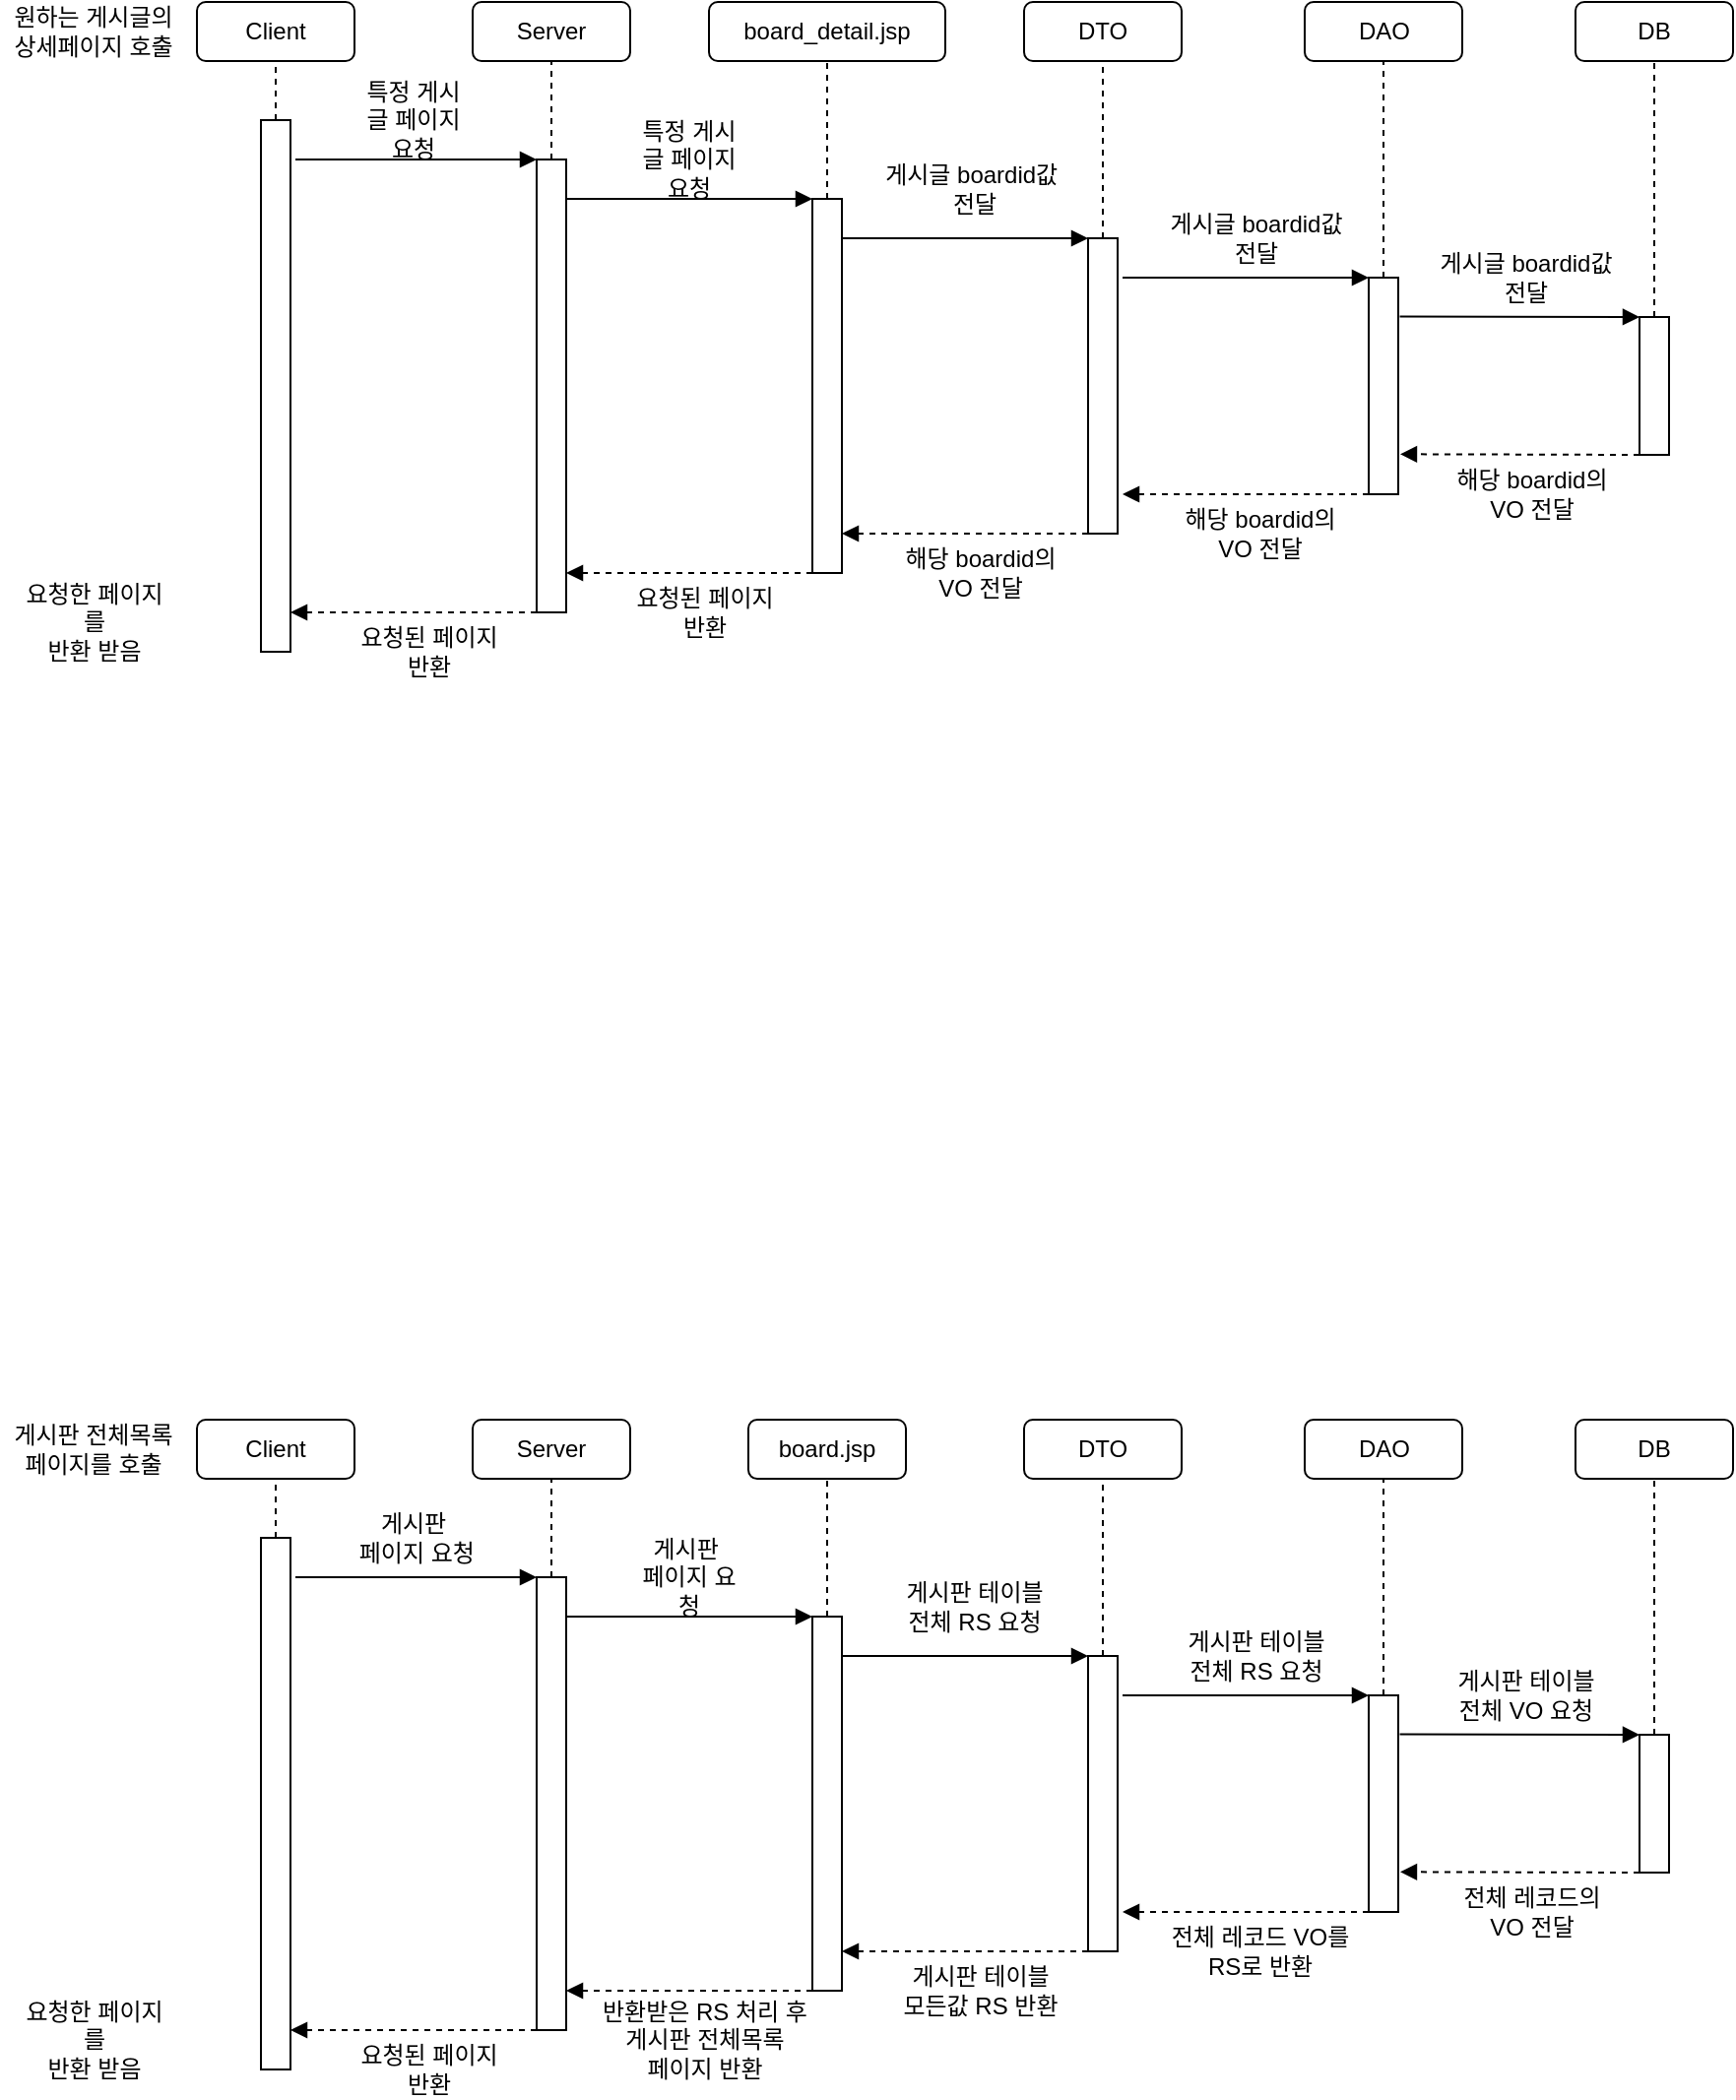 <mxfile version="14.9.5" type="device"><diagram id="O8ZcalNJc8_CALiPej0x" name="Page-1"><mxGraphModel dx="1186" dy="691" grid="1" gridSize="10" guides="1" tooltips="1" connect="1" arrows="1" fold="1" page="1" pageScale="1" pageWidth="850" pageHeight="1100" math="0" shadow="0"><root><mxCell id="0"/><mxCell id="1" parent="0"/><mxCell id="vBU1rJEqNmeP8OjI9hN9-1" value="Client" style="rounded=1;whiteSpace=wrap;html=1;" parent="1" vertex="1"><mxGeometry x="140" y="50" width="80" height="30" as="geometry"/></mxCell><mxCell id="vBU1rJEqNmeP8OjI9hN9-2" value="Server" style="rounded=1;whiteSpace=wrap;html=1;" parent="1" vertex="1"><mxGeometry x="280" y="50" width="80" height="30" as="geometry"/></mxCell><mxCell id="vBU1rJEqNmeP8OjI9hN9-3" value="board_detail.jsp" style="rounded=1;whiteSpace=wrap;html=1;" parent="1" vertex="1"><mxGeometry x="400" y="50" width="120" height="30" as="geometry"/></mxCell><mxCell id="vBU1rJEqNmeP8OjI9hN9-4" value="DTO" style="rounded=1;whiteSpace=wrap;html=1;" parent="1" vertex="1"><mxGeometry x="560" y="50" width="80" height="30" as="geometry"/></mxCell><mxCell id="vBU1rJEqNmeP8OjI9hN9-6" value="DAO" style="rounded=1;whiteSpace=wrap;html=1;" parent="1" vertex="1"><mxGeometry x="702.5" y="50" width="80" height="30" as="geometry"/></mxCell><mxCell id="vBU1rJEqNmeP8OjI9hN9-7" value="원하는 게시글의&lt;br&gt;상세페이지 호출" style="text;html=1;strokeColor=none;fillColor=none;align=center;verticalAlign=middle;whiteSpace=wrap;rounded=0;" parent="1" vertex="1"><mxGeometry x="40" y="50" width="95" height="30" as="geometry"/></mxCell><mxCell id="vBU1rJEqNmeP8OjI9hN9-8" value="" style="rounded=0;whiteSpace=wrap;html=1;" parent="1" vertex="1"><mxGeometry x="172.5" y="110" width="15" height="270" as="geometry"/></mxCell><mxCell id="vBU1rJEqNmeP8OjI9hN9-11" value="" style="endArrow=none;dashed=1;html=1;entryX=0.5;entryY=1;entryDx=0;entryDy=0;exitX=0.5;exitY=0;exitDx=0;exitDy=0;" parent="1" source="vBU1rJEqNmeP8OjI9hN9-8" target="vBU1rJEqNmeP8OjI9hN9-1" edge="1"><mxGeometry width="50" height="50" relative="1" as="geometry"><mxPoint x="170" y="120" as="sourcePoint"/><mxPoint x="220" y="70" as="targetPoint"/></mxGeometry></mxCell><mxCell id="vBU1rJEqNmeP8OjI9hN9-12" value="" style="rounded=0;whiteSpace=wrap;html=1;" parent="1" vertex="1"><mxGeometry x="312.5" y="130" width="15" height="230" as="geometry"/></mxCell><mxCell id="vBU1rJEqNmeP8OjI9hN9-13" value="" style="endArrow=none;dashed=1;html=1;entryX=0.5;entryY=1;entryDx=0;entryDy=0;exitX=0.5;exitY=0;exitDx=0;exitDy=0;" parent="1" source="vBU1rJEqNmeP8OjI9hN9-12" edge="1"><mxGeometry width="50" height="50" relative="1" as="geometry"><mxPoint x="310" y="120" as="sourcePoint"/><mxPoint x="320" y="80" as="targetPoint"/></mxGeometry></mxCell><mxCell id="vBU1rJEqNmeP8OjI9hN9-14" value="" style="rounded=0;whiteSpace=wrap;html=1;" parent="1" vertex="1"><mxGeometry x="452.5" y="150" width="15" height="190" as="geometry"/></mxCell><mxCell id="vBU1rJEqNmeP8OjI9hN9-15" value="" style="endArrow=none;dashed=1;html=1;entryX=0.5;entryY=1;entryDx=0;entryDy=0;exitX=0.5;exitY=0;exitDx=0;exitDy=0;" parent="1" source="vBU1rJEqNmeP8OjI9hN9-14" edge="1"><mxGeometry width="50" height="50" relative="1" as="geometry"><mxPoint x="450" y="120" as="sourcePoint"/><mxPoint x="460" y="80" as="targetPoint"/></mxGeometry></mxCell><mxCell id="vBU1rJEqNmeP8OjI9hN9-16" value="" style="rounded=0;whiteSpace=wrap;html=1;" parent="1" vertex="1"><mxGeometry x="592.5" y="170" width="15" height="150" as="geometry"/></mxCell><mxCell id="vBU1rJEqNmeP8OjI9hN9-17" value="" style="endArrow=none;dashed=1;html=1;entryX=0.5;entryY=1;entryDx=0;entryDy=0;exitX=0.5;exitY=0;exitDx=0;exitDy=0;" parent="1" source="vBU1rJEqNmeP8OjI9hN9-16" edge="1"><mxGeometry width="50" height="50" relative="1" as="geometry"><mxPoint x="590" y="120" as="sourcePoint"/><mxPoint x="600" y="80" as="targetPoint"/></mxGeometry></mxCell><mxCell id="vBU1rJEqNmeP8OjI9hN9-20" value="" style="rounded=0;whiteSpace=wrap;html=1;" parent="1" vertex="1"><mxGeometry x="735" y="190" width="15" height="110" as="geometry"/></mxCell><mxCell id="vBU1rJEqNmeP8OjI9hN9-21" value="" style="endArrow=none;dashed=1;html=1;entryX=0.5;entryY=1;entryDx=0;entryDy=0;exitX=0.5;exitY=0;exitDx=0;exitDy=0;" parent="1" source="vBU1rJEqNmeP8OjI9hN9-20" edge="1"><mxGeometry width="50" height="50" relative="1" as="geometry"><mxPoint x="732.5" y="120" as="sourcePoint"/><mxPoint x="742.5" y="80" as="targetPoint"/></mxGeometry></mxCell><mxCell id="vBU1rJEqNmeP8OjI9hN9-22" value="" style="endArrow=block;html=1;endFill=1;entryX=0;entryY=0;entryDx=0;entryDy=0;" parent="1" target="vBU1rJEqNmeP8OjI9hN9-12" edge="1"><mxGeometry width="50" height="50" relative="1" as="geometry"><mxPoint x="190" y="130" as="sourcePoint"/><mxPoint x="310" y="130" as="targetPoint"/></mxGeometry></mxCell><mxCell id="vBU1rJEqNmeP8OjI9hN9-23" value="특정 게시글 페이지 요청" style="text;html=1;strokeColor=none;fillColor=none;align=center;verticalAlign=middle;whiteSpace=wrap;rounded=0;" parent="1" vertex="1"><mxGeometry x="220" y="100" width="60" height="20" as="geometry"/></mxCell><mxCell id="vBU1rJEqNmeP8OjI9hN9-24" value="" style="endArrow=block;html=1;endFill=1;entryX=0;entryY=0;entryDx=0;entryDy=0;" parent="1" target="vBU1rJEqNmeP8OjI9hN9-14" edge="1"><mxGeometry width="50" height="50" relative="1" as="geometry"><mxPoint x="327.5" y="150" as="sourcePoint"/><mxPoint x="450" y="150.0" as="targetPoint"/></mxGeometry></mxCell><mxCell id="vBU1rJEqNmeP8OjI9hN9-25" value="특정 게시글 페이지 요청" style="text;html=1;strokeColor=none;fillColor=none;align=center;verticalAlign=middle;whiteSpace=wrap;rounded=0;" parent="1" vertex="1"><mxGeometry x="360" y="120" width="60" height="20" as="geometry"/></mxCell><mxCell id="vBU1rJEqNmeP8OjI9hN9-28" value="게시글 boardid값&amp;nbsp;&lt;br&gt;전달" style="text;html=1;strokeColor=none;fillColor=none;align=center;verticalAlign=middle;whiteSpace=wrap;rounded=0;" parent="1" vertex="1"><mxGeometry x="480" y="130" width="110" height="30" as="geometry"/></mxCell><mxCell id="vBU1rJEqNmeP8OjI9hN9-29" value="" style="endArrow=block;html=1;endFill=1;entryX=0;entryY=0;entryDx=0;entryDy=0;" parent="1" edge="1"><mxGeometry width="50" height="50" relative="1" as="geometry"><mxPoint x="467.5" y="170" as="sourcePoint"/><mxPoint x="592.5" y="170.0" as="targetPoint"/></mxGeometry></mxCell><mxCell id="vBU1rJEqNmeP8OjI9hN9-31" value="게시글 boardid값 &lt;br&gt;전달" style="text;html=1;strokeColor=none;fillColor=none;align=center;verticalAlign=middle;whiteSpace=wrap;rounded=0;" parent="1" vertex="1"><mxGeometry x="622.5" y="160" width="110" height="20" as="geometry"/></mxCell><mxCell id="vBU1rJEqNmeP8OjI9hN9-32" value="" style="endArrow=block;html=1;endFill=1;entryX=0;entryY=0;entryDx=0;entryDy=0;" parent="1" edge="1"><mxGeometry width="50" height="50" relative="1" as="geometry"><mxPoint x="610" y="190" as="sourcePoint"/><mxPoint x="735" y="190.0" as="targetPoint"/></mxGeometry></mxCell><mxCell id="vBU1rJEqNmeP8OjI9hN9-46" value="요청한 페이지를&lt;br&gt;반환 받음" style="text;html=1;strokeColor=none;fillColor=none;align=center;verticalAlign=middle;whiteSpace=wrap;rounded=0;" parent="1" vertex="1"><mxGeometry x="47.5" y="350" width="80" height="30" as="geometry"/></mxCell><mxCell id="vBU1rJEqNmeP8OjI9hN9-47" value="DB" style="rounded=1;whiteSpace=wrap;html=1;" parent="1" vertex="1"><mxGeometry x="840" y="50" width="80" height="30" as="geometry"/></mxCell><mxCell id="vBU1rJEqNmeP8OjI9hN9-48" value="" style="rounded=0;whiteSpace=wrap;html=1;" parent="1" vertex="1"><mxGeometry x="872.5" y="210" width="15" height="70" as="geometry"/></mxCell><mxCell id="vBU1rJEqNmeP8OjI9hN9-49" value="" style="endArrow=none;dashed=1;html=1;entryX=0.5;entryY=1;entryDx=0;entryDy=0;exitX=0.5;exitY=0;exitDx=0;exitDy=0;" parent="1" source="vBU1rJEqNmeP8OjI9hN9-48" edge="1"><mxGeometry width="50" height="50" relative="1" as="geometry"><mxPoint x="870" y="120" as="sourcePoint"/><mxPoint x="880" y="80" as="targetPoint"/></mxGeometry></mxCell><mxCell id="vBU1rJEqNmeP8OjI9hN9-50" value="게시글 boardid값 &lt;br&gt;전달" style="text;html=1;strokeColor=none;fillColor=none;align=center;verticalAlign=middle;whiteSpace=wrap;rounded=0;" parent="1" vertex="1"><mxGeometry x="760" y="180" width="110" height="20" as="geometry"/></mxCell><mxCell id="vBU1rJEqNmeP8OjI9hN9-52" value="" style="endArrow=block;html=1;endFill=1;entryX=0;entryY=0;entryDx=0;entryDy=0;exitX=1.053;exitY=0.18;exitDx=0;exitDy=0;exitPerimeter=0;" parent="1" source="vBU1rJEqNmeP8OjI9hN9-20" target="vBU1rJEqNmeP8OjI9hN9-48" edge="1"><mxGeometry width="50" height="50" relative="1" as="geometry"><mxPoint x="770" y="210" as="sourcePoint"/><mxPoint x="825" y="244.92" as="targetPoint"/></mxGeometry></mxCell><mxCell id="vBU1rJEqNmeP8OjI9hN9-53" value="" style="endArrow=block;html=1;endFill=1;exitX=0;exitY=1;exitDx=0;exitDy=0;entryX=1.065;entryY=0.815;entryDx=0;entryDy=0;entryPerimeter=0;dashed=1;" parent="1" source="vBU1rJEqNmeP8OjI9hN9-48" target="vBU1rJEqNmeP8OjI9hN9-20" edge="1"><mxGeometry width="50" height="50" relative="1" as="geometry"><mxPoint x="760.795" y="219.8" as="sourcePoint"/><mxPoint x="760" y="280" as="targetPoint"/></mxGeometry></mxCell><mxCell id="vBU1rJEqNmeP8OjI9hN9-54" value="해당 boardid의&lt;br&gt;VO 전달" style="text;html=1;strokeColor=none;fillColor=none;align=center;verticalAlign=middle;whiteSpace=wrap;rounded=0;" parent="1" vertex="1"><mxGeometry x="762.5" y="290" width="110" height="20" as="geometry"/></mxCell><mxCell id="vBU1rJEqNmeP8OjI9hN9-55" value="" style="endArrow=block;html=1;endFill=1;exitX=0;exitY=1;exitDx=0;exitDy=0;dashed=1;" parent="1" edge="1"><mxGeometry width="50" height="50" relative="1" as="geometry"><mxPoint x="735" y="300" as="sourcePoint"/><mxPoint x="610" y="300" as="targetPoint"/></mxGeometry></mxCell><mxCell id="vBU1rJEqNmeP8OjI9hN9-56" value="해당 boardid의&lt;br&gt;VO 전달" style="text;html=1;strokeColor=none;fillColor=none;align=center;verticalAlign=middle;whiteSpace=wrap;rounded=0;" parent="1" vertex="1"><mxGeometry x="625" y="310" width="110" height="20" as="geometry"/></mxCell><mxCell id="vBU1rJEqNmeP8OjI9hN9-57" value="" style="endArrow=block;html=1;endFill=1;exitX=0;exitY=1;exitDx=0;exitDy=0;dashed=1;" parent="1" edge="1"><mxGeometry width="50" height="50" relative="1" as="geometry"><mxPoint x="592.5" y="320" as="sourcePoint"/><mxPoint x="467.5" y="320" as="targetPoint"/></mxGeometry></mxCell><mxCell id="vBU1rJEqNmeP8OjI9hN9-58" value="해당 boardid의&lt;br&gt;VO 전달" style="text;html=1;strokeColor=none;fillColor=none;align=center;verticalAlign=middle;whiteSpace=wrap;rounded=0;" parent="1" vertex="1"><mxGeometry x="482.5" y="330" width="110" height="20" as="geometry"/></mxCell><mxCell id="vBU1rJEqNmeP8OjI9hN9-59" value="" style="endArrow=block;html=1;endFill=1;exitX=0;exitY=1;exitDx=0;exitDy=0;dashed=1;" parent="1" edge="1"><mxGeometry width="50" height="50" relative="1" as="geometry"><mxPoint x="452.5" y="340" as="sourcePoint"/><mxPoint x="327.5" y="340" as="targetPoint"/></mxGeometry></mxCell><mxCell id="vBU1rJEqNmeP8OjI9hN9-61" value="" style="endArrow=block;html=1;endFill=1;exitX=0;exitY=1;exitDx=0;exitDy=0;dashed=1;" parent="1" edge="1"><mxGeometry width="50" height="50" relative="1" as="geometry"><mxPoint x="312.5" y="360" as="sourcePoint"/><mxPoint x="187.5" y="360" as="targetPoint"/></mxGeometry></mxCell><mxCell id="vBU1rJEqNmeP8OjI9hN9-62" value="요청된 페이지&lt;br&gt;반환" style="text;html=1;strokeColor=none;fillColor=none;align=center;verticalAlign=middle;whiteSpace=wrap;rounded=0;" parent="1" vertex="1"><mxGeometry x="202.5" y="370" width="110" height="20" as="geometry"/></mxCell><mxCell id="vBU1rJEqNmeP8OjI9hN9-63" value="요청된 페이지&lt;br&gt;반환" style="text;html=1;strokeColor=none;fillColor=none;align=center;verticalAlign=middle;whiteSpace=wrap;rounded=0;" parent="1" vertex="1"><mxGeometry x="342.5" y="350" width="110" height="20" as="geometry"/></mxCell><mxCell id="vBU1rJEqNmeP8OjI9hN9-86" value="Client" style="rounded=1;whiteSpace=wrap;html=1;" parent="1" vertex="1"><mxGeometry x="140" y="770" width="80" height="30" as="geometry"/></mxCell><mxCell id="vBU1rJEqNmeP8OjI9hN9-87" value="Server" style="rounded=1;whiteSpace=wrap;html=1;" parent="1" vertex="1"><mxGeometry x="280" y="770" width="80" height="30" as="geometry"/></mxCell><mxCell id="vBU1rJEqNmeP8OjI9hN9-88" value="board.jsp" style="rounded=1;whiteSpace=wrap;html=1;" parent="1" vertex="1"><mxGeometry x="420" y="770" width="80" height="30" as="geometry"/></mxCell><mxCell id="vBU1rJEqNmeP8OjI9hN9-89" value="DTO" style="rounded=1;whiteSpace=wrap;html=1;" parent="1" vertex="1"><mxGeometry x="560" y="770" width="80" height="30" as="geometry"/></mxCell><mxCell id="vBU1rJEqNmeP8OjI9hN9-90" value="DAO" style="rounded=1;whiteSpace=wrap;html=1;" parent="1" vertex="1"><mxGeometry x="702.5" y="770" width="80" height="30" as="geometry"/></mxCell><mxCell id="vBU1rJEqNmeP8OjI9hN9-91" value="게시판 전체목록&lt;br&gt;페이지를 호출" style="text;html=1;strokeColor=none;fillColor=none;align=center;verticalAlign=middle;whiteSpace=wrap;rounded=0;" parent="1" vertex="1"><mxGeometry x="40" y="770" width="95" height="30" as="geometry"/></mxCell><mxCell id="vBU1rJEqNmeP8OjI9hN9-92" value="" style="rounded=0;whiteSpace=wrap;html=1;" parent="1" vertex="1"><mxGeometry x="172.5" y="830" width="15" height="270" as="geometry"/></mxCell><mxCell id="vBU1rJEqNmeP8OjI9hN9-93" value="" style="endArrow=none;dashed=1;html=1;entryX=0.5;entryY=1;entryDx=0;entryDy=0;exitX=0.5;exitY=0;exitDx=0;exitDy=0;" parent="1" source="vBU1rJEqNmeP8OjI9hN9-92" target="vBU1rJEqNmeP8OjI9hN9-86" edge="1"><mxGeometry width="50" height="50" relative="1" as="geometry"><mxPoint x="170" y="840" as="sourcePoint"/><mxPoint x="220" y="790" as="targetPoint"/></mxGeometry></mxCell><mxCell id="vBU1rJEqNmeP8OjI9hN9-94" value="" style="rounded=0;whiteSpace=wrap;html=1;" parent="1" vertex="1"><mxGeometry x="312.5" y="850" width="15" height="230" as="geometry"/></mxCell><mxCell id="vBU1rJEqNmeP8OjI9hN9-95" value="" style="endArrow=none;dashed=1;html=1;entryX=0.5;entryY=1;entryDx=0;entryDy=0;exitX=0.5;exitY=0;exitDx=0;exitDy=0;" parent="1" source="vBU1rJEqNmeP8OjI9hN9-94" edge="1"><mxGeometry width="50" height="50" relative="1" as="geometry"><mxPoint x="310" y="840" as="sourcePoint"/><mxPoint x="320" y="800" as="targetPoint"/></mxGeometry></mxCell><mxCell id="vBU1rJEqNmeP8OjI9hN9-96" value="" style="rounded=0;whiteSpace=wrap;html=1;" parent="1" vertex="1"><mxGeometry x="452.5" y="870" width="15" height="190" as="geometry"/></mxCell><mxCell id="vBU1rJEqNmeP8OjI9hN9-97" value="" style="endArrow=none;dashed=1;html=1;entryX=0.5;entryY=1;entryDx=0;entryDy=0;exitX=0.5;exitY=0;exitDx=0;exitDy=0;" parent="1" source="vBU1rJEqNmeP8OjI9hN9-96" edge="1"><mxGeometry width="50" height="50" relative="1" as="geometry"><mxPoint x="450" y="840" as="sourcePoint"/><mxPoint x="460" y="800" as="targetPoint"/></mxGeometry></mxCell><mxCell id="vBU1rJEqNmeP8OjI9hN9-98" value="" style="rounded=0;whiteSpace=wrap;html=1;" parent="1" vertex="1"><mxGeometry x="592.5" y="890" width="15" height="150" as="geometry"/></mxCell><mxCell id="vBU1rJEqNmeP8OjI9hN9-99" value="" style="endArrow=none;dashed=1;html=1;entryX=0.5;entryY=1;entryDx=0;entryDy=0;exitX=0.5;exitY=0;exitDx=0;exitDy=0;" parent="1" source="vBU1rJEqNmeP8OjI9hN9-98" edge="1"><mxGeometry width="50" height="50" relative="1" as="geometry"><mxPoint x="590" y="840" as="sourcePoint"/><mxPoint x="600" y="800" as="targetPoint"/></mxGeometry></mxCell><mxCell id="vBU1rJEqNmeP8OjI9hN9-100" value="" style="rounded=0;whiteSpace=wrap;html=1;" parent="1" vertex="1"><mxGeometry x="735" y="910" width="15" height="110" as="geometry"/></mxCell><mxCell id="vBU1rJEqNmeP8OjI9hN9-101" value="" style="endArrow=none;dashed=1;html=1;entryX=0.5;entryY=1;entryDx=0;entryDy=0;exitX=0.5;exitY=0;exitDx=0;exitDy=0;" parent="1" source="vBU1rJEqNmeP8OjI9hN9-100" edge="1"><mxGeometry width="50" height="50" relative="1" as="geometry"><mxPoint x="732.5" y="840" as="sourcePoint"/><mxPoint x="742.5" y="800" as="targetPoint"/></mxGeometry></mxCell><mxCell id="vBU1rJEqNmeP8OjI9hN9-102" value="" style="endArrow=block;html=1;endFill=1;entryX=0;entryY=0;entryDx=0;entryDy=0;" parent="1" target="vBU1rJEqNmeP8OjI9hN9-94" edge="1"><mxGeometry width="50" height="50" relative="1" as="geometry"><mxPoint x="190" y="850" as="sourcePoint"/><mxPoint x="310" y="850" as="targetPoint"/></mxGeometry></mxCell><mxCell id="vBU1rJEqNmeP8OjI9hN9-103" value="게시판&lt;br&gt;&amp;nbsp;페이지 요청" style="text;html=1;strokeColor=none;fillColor=none;align=center;verticalAlign=middle;whiteSpace=wrap;rounded=0;" parent="1" vertex="1"><mxGeometry x="215" y="820" width="70" height="20" as="geometry"/></mxCell><mxCell id="vBU1rJEqNmeP8OjI9hN9-104" value="" style="endArrow=block;html=1;endFill=1;entryX=0;entryY=0;entryDx=0;entryDy=0;" parent="1" target="vBU1rJEqNmeP8OjI9hN9-96" edge="1"><mxGeometry width="50" height="50" relative="1" as="geometry"><mxPoint x="327.5" y="870" as="sourcePoint"/><mxPoint x="450" y="870.0" as="targetPoint"/></mxGeometry></mxCell><mxCell id="vBU1rJEqNmeP8OjI9hN9-105" value="게시판&amp;nbsp;&lt;br&gt;페이지 요청" style="text;html=1;strokeColor=none;fillColor=none;align=center;verticalAlign=middle;whiteSpace=wrap;rounded=0;" parent="1" vertex="1"><mxGeometry x="360" y="840" width="60" height="20" as="geometry"/></mxCell><mxCell id="vBU1rJEqNmeP8OjI9hN9-106" value="게시판 테이블&lt;br&gt;전체 RS 요청" style="text;html=1;strokeColor=none;fillColor=none;align=center;verticalAlign=middle;whiteSpace=wrap;rounded=0;" parent="1" vertex="1"><mxGeometry x="480" y="850" width="110" height="30" as="geometry"/></mxCell><mxCell id="vBU1rJEqNmeP8OjI9hN9-107" value="" style="endArrow=block;html=1;endFill=1;entryX=0;entryY=0;entryDx=0;entryDy=0;" parent="1" edge="1"><mxGeometry width="50" height="50" relative="1" as="geometry"><mxPoint x="467.5" y="890" as="sourcePoint"/><mxPoint x="592.5" y="890.0" as="targetPoint"/></mxGeometry></mxCell><mxCell id="vBU1rJEqNmeP8OjI9hN9-108" value="게시판 테이블&lt;br&gt;전체 RS 요청" style="text;html=1;strokeColor=none;fillColor=none;align=center;verticalAlign=middle;whiteSpace=wrap;rounded=0;" parent="1" vertex="1"><mxGeometry x="622.5" y="880" width="110" height="20" as="geometry"/></mxCell><mxCell id="vBU1rJEqNmeP8OjI9hN9-109" value="" style="endArrow=block;html=1;endFill=1;entryX=0;entryY=0;entryDx=0;entryDy=0;" parent="1" edge="1"><mxGeometry width="50" height="50" relative="1" as="geometry"><mxPoint x="610" y="910" as="sourcePoint"/><mxPoint x="735" y="910.0" as="targetPoint"/></mxGeometry></mxCell><mxCell id="vBU1rJEqNmeP8OjI9hN9-110" value="요청한 페이지를&lt;br&gt;반환 받음" style="text;html=1;strokeColor=none;fillColor=none;align=center;verticalAlign=middle;whiteSpace=wrap;rounded=0;" parent="1" vertex="1"><mxGeometry x="47.5" y="1070" width="80" height="30" as="geometry"/></mxCell><mxCell id="vBU1rJEqNmeP8OjI9hN9-111" value="DB" style="rounded=1;whiteSpace=wrap;html=1;" parent="1" vertex="1"><mxGeometry x="840" y="770" width="80" height="30" as="geometry"/></mxCell><mxCell id="vBU1rJEqNmeP8OjI9hN9-112" value="" style="rounded=0;whiteSpace=wrap;html=1;" parent="1" vertex="1"><mxGeometry x="872.5" y="930" width="15" height="70" as="geometry"/></mxCell><mxCell id="vBU1rJEqNmeP8OjI9hN9-113" value="" style="endArrow=none;dashed=1;html=1;entryX=0.5;entryY=1;entryDx=0;entryDy=0;exitX=0.5;exitY=0;exitDx=0;exitDy=0;" parent="1" source="vBU1rJEqNmeP8OjI9hN9-112" edge="1"><mxGeometry width="50" height="50" relative="1" as="geometry"><mxPoint x="870" y="840" as="sourcePoint"/><mxPoint x="880" y="800" as="targetPoint"/></mxGeometry></mxCell><mxCell id="vBU1rJEqNmeP8OjI9hN9-114" value="게시판 테이블&lt;br&gt;전체 VO 요청" style="text;html=1;strokeColor=none;fillColor=none;align=center;verticalAlign=middle;whiteSpace=wrap;rounded=0;" parent="1" vertex="1"><mxGeometry x="760" y="900" width="110" height="20" as="geometry"/></mxCell><mxCell id="vBU1rJEqNmeP8OjI9hN9-115" value="" style="endArrow=block;html=1;endFill=1;entryX=0;entryY=0;entryDx=0;entryDy=0;exitX=1.053;exitY=0.18;exitDx=0;exitDy=0;exitPerimeter=0;" parent="1" source="vBU1rJEqNmeP8OjI9hN9-100" target="vBU1rJEqNmeP8OjI9hN9-112" edge="1"><mxGeometry width="50" height="50" relative="1" as="geometry"><mxPoint x="770" y="930" as="sourcePoint"/><mxPoint x="825" y="964.92" as="targetPoint"/></mxGeometry></mxCell><mxCell id="vBU1rJEqNmeP8OjI9hN9-116" value="" style="endArrow=block;html=1;endFill=1;exitX=0;exitY=1;exitDx=0;exitDy=0;entryX=1.065;entryY=0.815;entryDx=0;entryDy=0;entryPerimeter=0;dashed=1;" parent="1" source="vBU1rJEqNmeP8OjI9hN9-112" target="vBU1rJEqNmeP8OjI9hN9-100" edge="1"><mxGeometry width="50" height="50" relative="1" as="geometry"><mxPoint x="760.795" y="939.8" as="sourcePoint"/><mxPoint x="760" y="1000" as="targetPoint"/></mxGeometry></mxCell><mxCell id="vBU1rJEqNmeP8OjI9hN9-117" value="전체 레코드의&lt;br&gt;VO 전달" style="text;html=1;strokeColor=none;fillColor=none;align=center;verticalAlign=middle;whiteSpace=wrap;rounded=0;" parent="1" vertex="1"><mxGeometry x="762.5" y="1010" width="110" height="20" as="geometry"/></mxCell><mxCell id="vBU1rJEqNmeP8OjI9hN9-118" value="" style="endArrow=block;html=1;endFill=1;exitX=0;exitY=1;exitDx=0;exitDy=0;dashed=1;" parent="1" edge="1"><mxGeometry width="50" height="50" relative="1" as="geometry"><mxPoint x="735" y="1020.0" as="sourcePoint"/><mxPoint x="610" y="1020.0" as="targetPoint"/></mxGeometry></mxCell><mxCell id="vBU1rJEqNmeP8OjI9hN9-119" value="전체 레코드 VO를&lt;br&gt;RS로 반환" style="text;html=1;strokeColor=none;fillColor=none;align=center;verticalAlign=middle;whiteSpace=wrap;rounded=0;" parent="1" vertex="1"><mxGeometry x="625" y="1030" width="110" height="20" as="geometry"/></mxCell><mxCell id="vBU1rJEqNmeP8OjI9hN9-120" value="" style="endArrow=block;html=1;endFill=1;exitX=0;exitY=1;exitDx=0;exitDy=0;dashed=1;" parent="1" edge="1"><mxGeometry width="50" height="50" relative="1" as="geometry"><mxPoint x="592.5" y="1040" as="sourcePoint"/><mxPoint x="467.5" y="1040" as="targetPoint"/></mxGeometry></mxCell><mxCell id="vBU1rJEqNmeP8OjI9hN9-121" value="게시판 테이블&lt;br&gt;모든값 RS 반환" style="text;html=1;strokeColor=none;fillColor=none;align=center;verticalAlign=middle;whiteSpace=wrap;rounded=0;" parent="1" vertex="1"><mxGeometry x="482.5" y="1050" width="110" height="20" as="geometry"/></mxCell><mxCell id="vBU1rJEqNmeP8OjI9hN9-122" value="" style="endArrow=block;html=1;endFill=1;exitX=0;exitY=1;exitDx=0;exitDy=0;dashed=1;" parent="1" edge="1"><mxGeometry width="50" height="50" relative="1" as="geometry"><mxPoint x="452.5" y="1060" as="sourcePoint"/><mxPoint x="327.5" y="1060" as="targetPoint"/></mxGeometry></mxCell><mxCell id="vBU1rJEqNmeP8OjI9hN9-123" value="" style="endArrow=block;html=1;endFill=1;exitX=0;exitY=1;exitDx=0;exitDy=0;dashed=1;" parent="1" edge="1"><mxGeometry width="50" height="50" relative="1" as="geometry"><mxPoint x="312.5" y="1080" as="sourcePoint"/><mxPoint x="187.5" y="1080" as="targetPoint"/></mxGeometry></mxCell><mxCell id="vBU1rJEqNmeP8OjI9hN9-124" value="요청된 페이지&lt;br&gt;반환" style="text;html=1;strokeColor=none;fillColor=none;align=center;verticalAlign=middle;whiteSpace=wrap;rounded=0;" parent="1" vertex="1"><mxGeometry x="202.5" y="1090" width="110" height="20" as="geometry"/></mxCell><mxCell id="vBU1rJEqNmeP8OjI9hN9-125" value="반환받은 RS 처리 후&lt;br&gt;게시판 전체목록&lt;br&gt;페이지 반환" style="text;html=1;strokeColor=none;fillColor=none;align=center;verticalAlign=middle;whiteSpace=wrap;rounded=0;" parent="1" vertex="1"><mxGeometry x="342.5" y="1075" width="110" height="20" as="geometry"/></mxCell></root></mxGraphModel></diagram></mxfile>